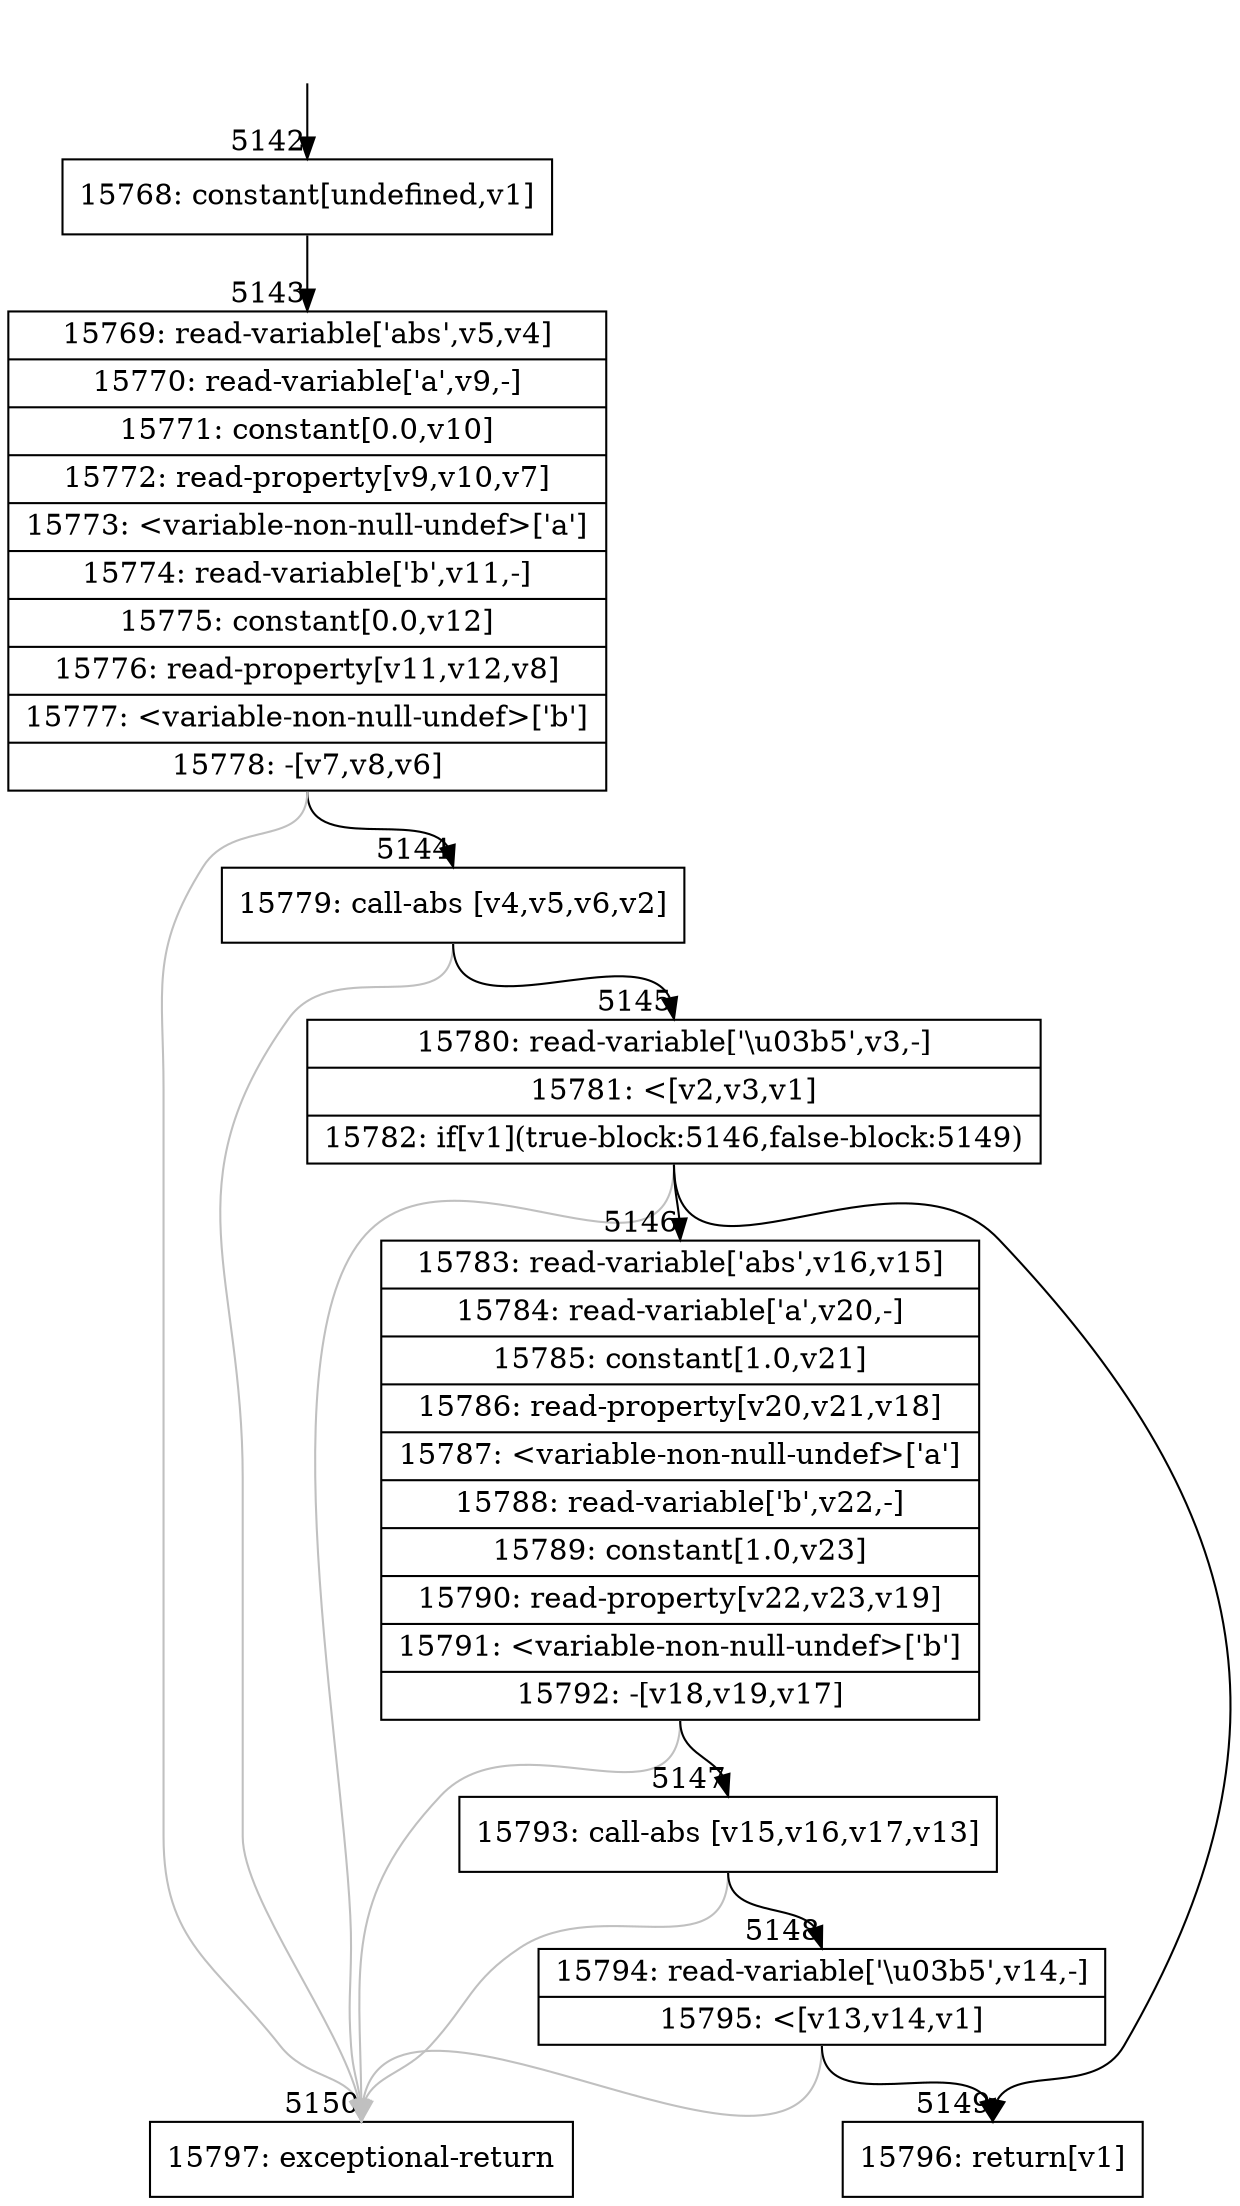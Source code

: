 digraph {
rankdir="TD"
BB_entry496[shape=none,label=""];
BB_entry496 -> BB5142 [tailport=s, headport=n, headlabel="    5142"]
BB5142 [shape=record label="{15768: constant[undefined,v1]}" ] 
BB5142 -> BB5143 [tailport=s, headport=n, headlabel="      5143"]
BB5143 [shape=record label="{15769: read-variable['abs',v5,v4]|15770: read-variable['a',v9,-]|15771: constant[0.0,v10]|15772: read-property[v9,v10,v7]|15773: \<variable-non-null-undef\>['a']|15774: read-variable['b',v11,-]|15775: constant[0.0,v12]|15776: read-property[v11,v12,v8]|15777: \<variable-non-null-undef\>['b']|15778: -[v7,v8,v6]}" ] 
BB5143 -> BB5144 [tailport=s, headport=n, headlabel="      5144"]
BB5143 -> BB5150 [tailport=s, headport=n, color=gray, headlabel="      5150"]
BB5144 [shape=record label="{15779: call-abs [v4,v5,v6,v2]}" ] 
BB5144 -> BB5145 [tailport=s, headport=n, headlabel="      5145"]
BB5144 -> BB5150 [tailport=s, headport=n, color=gray]
BB5145 [shape=record label="{15780: read-variable['\\u03b5',v3,-]|15781: \<[v2,v3,v1]|15782: if[v1](true-block:5146,false-block:5149)}" ] 
BB5145 -> BB5149 [tailport=s, headport=n, headlabel="      5149"]
BB5145 -> BB5146 [tailport=s, headport=n, headlabel="      5146"]
BB5145 -> BB5150 [tailport=s, headport=n, color=gray]
BB5146 [shape=record label="{15783: read-variable['abs',v16,v15]|15784: read-variable['a',v20,-]|15785: constant[1.0,v21]|15786: read-property[v20,v21,v18]|15787: \<variable-non-null-undef\>['a']|15788: read-variable['b',v22,-]|15789: constant[1.0,v23]|15790: read-property[v22,v23,v19]|15791: \<variable-non-null-undef\>['b']|15792: -[v18,v19,v17]}" ] 
BB5146 -> BB5147 [tailport=s, headport=n, headlabel="      5147"]
BB5146 -> BB5150 [tailport=s, headport=n, color=gray]
BB5147 [shape=record label="{15793: call-abs [v15,v16,v17,v13]}" ] 
BB5147 -> BB5148 [tailport=s, headport=n, headlabel="      5148"]
BB5147 -> BB5150 [tailport=s, headport=n, color=gray]
BB5148 [shape=record label="{15794: read-variable['\\u03b5',v14,-]|15795: \<[v13,v14,v1]}" ] 
BB5148 -> BB5149 [tailport=s, headport=n]
BB5148 -> BB5150 [tailport=s, headport=n, color=gray]
BB5149 [shape=record label="{15796: return[v1]}" ] 
BB5150 [shape=record label="{15797: exceptional-return}" ] 
//#$~ 2998
}
